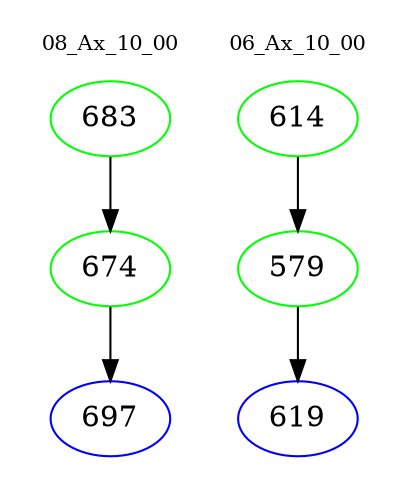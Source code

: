 digraph{
subgraph cluster_0 {
color = white
label = "08_Ax_10_00";
fontsize=10;
T0_683 [label="683", color="green"]
T0_683 -> T0_674 [color="black"]
T0_674 [label="674", color="green"]
T0_674 -> T0_697 [color="black"]
T0_697 [label="697", color="blue"]
}
subgraph cluster_1 {
color = white
label = "06_Ax_10_00";
fontsize=10;
T1_614 [label="614", color="green"]
T1_614 -> T1_579 [color="black"]
T1_579 [label="579", color="green"]
T1_579 -> T1_619 [color="black"]
T1_619 [label="619", color="blue"]
}
}
